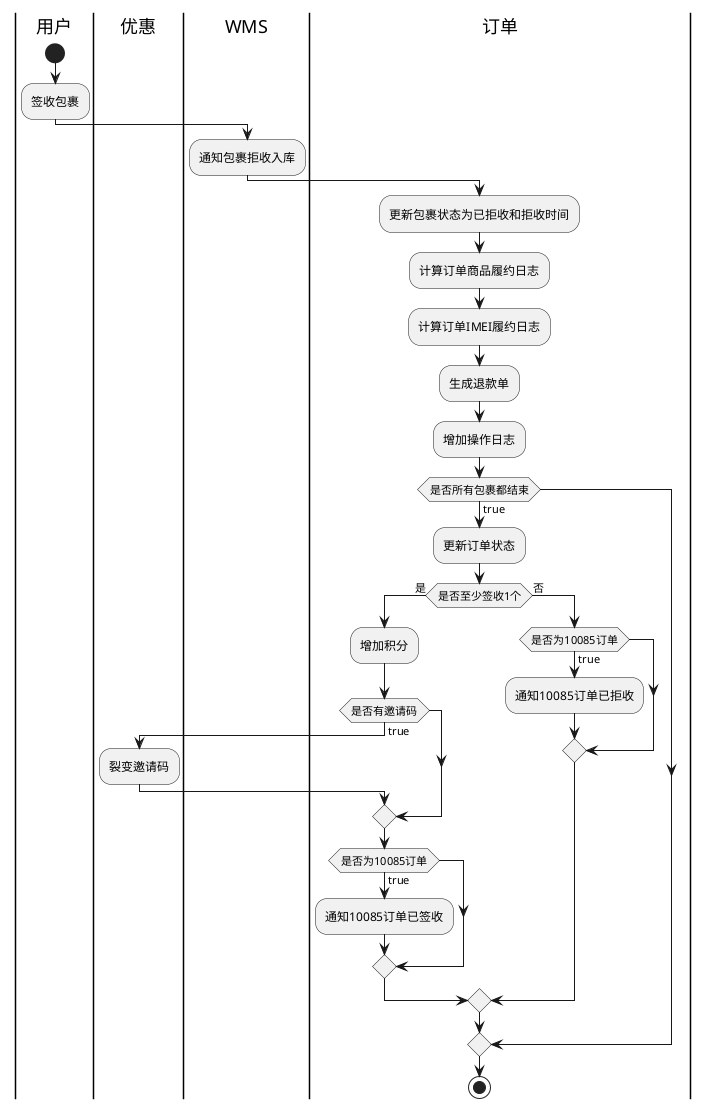 @startuml


|用户|
start
:签收包裹;
 |优惠|
|WMS|
:通知包裹拒收入库;

|订单|
:更新包裹状态为已拒收和拒收时间;
:计算订单商品履约日志;
:计算订单IMEI履约日志;
:生成退款单;
:增加操作日志;


if(是否所有包裹都结束) then(true)
    |订单|
    :更新订单状态;
'    :更新发票信息;
    if(是否至少签收1个) then(是)
        |订单|
        :增加积分;
        if(是否有邀请码)then (true)
            |优惠|
            :裂变邀请码;
         |订单|
        endif
        if(是否为10085订单) then (true)
            |订单|
            :通知10085订单已签收;
        endif

    else (否)
        |订单|
        if (是否为10085订单) then (true)
            |订单|
            :通知10085订单已拒收;
        endif

    endif

endif






stop
@enduml